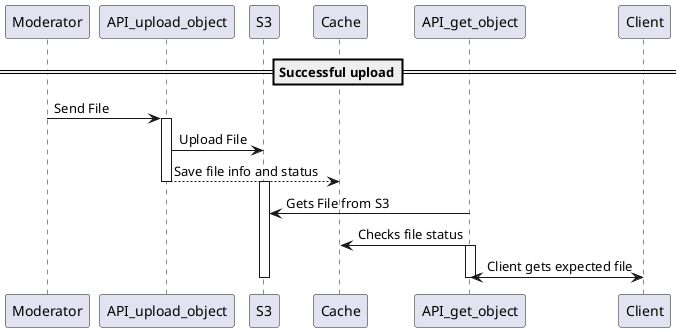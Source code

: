 @startuml

==Successful upload==

Moderator -> API_upload_object: Send File

activate API_upload_object
API_upload_object -> S3: Upload File
API_upload_object --> Cache: Save file info and status
deactivate API_upload_object

activate S3

S3 <- API_get_object: Gets File from S3
Cache <- API_get_object: Checks file status
activate API_get_object
API_get_object <-> Client: Client gets expected file
deactivate API_get_object
deactivate S3

@enduml
